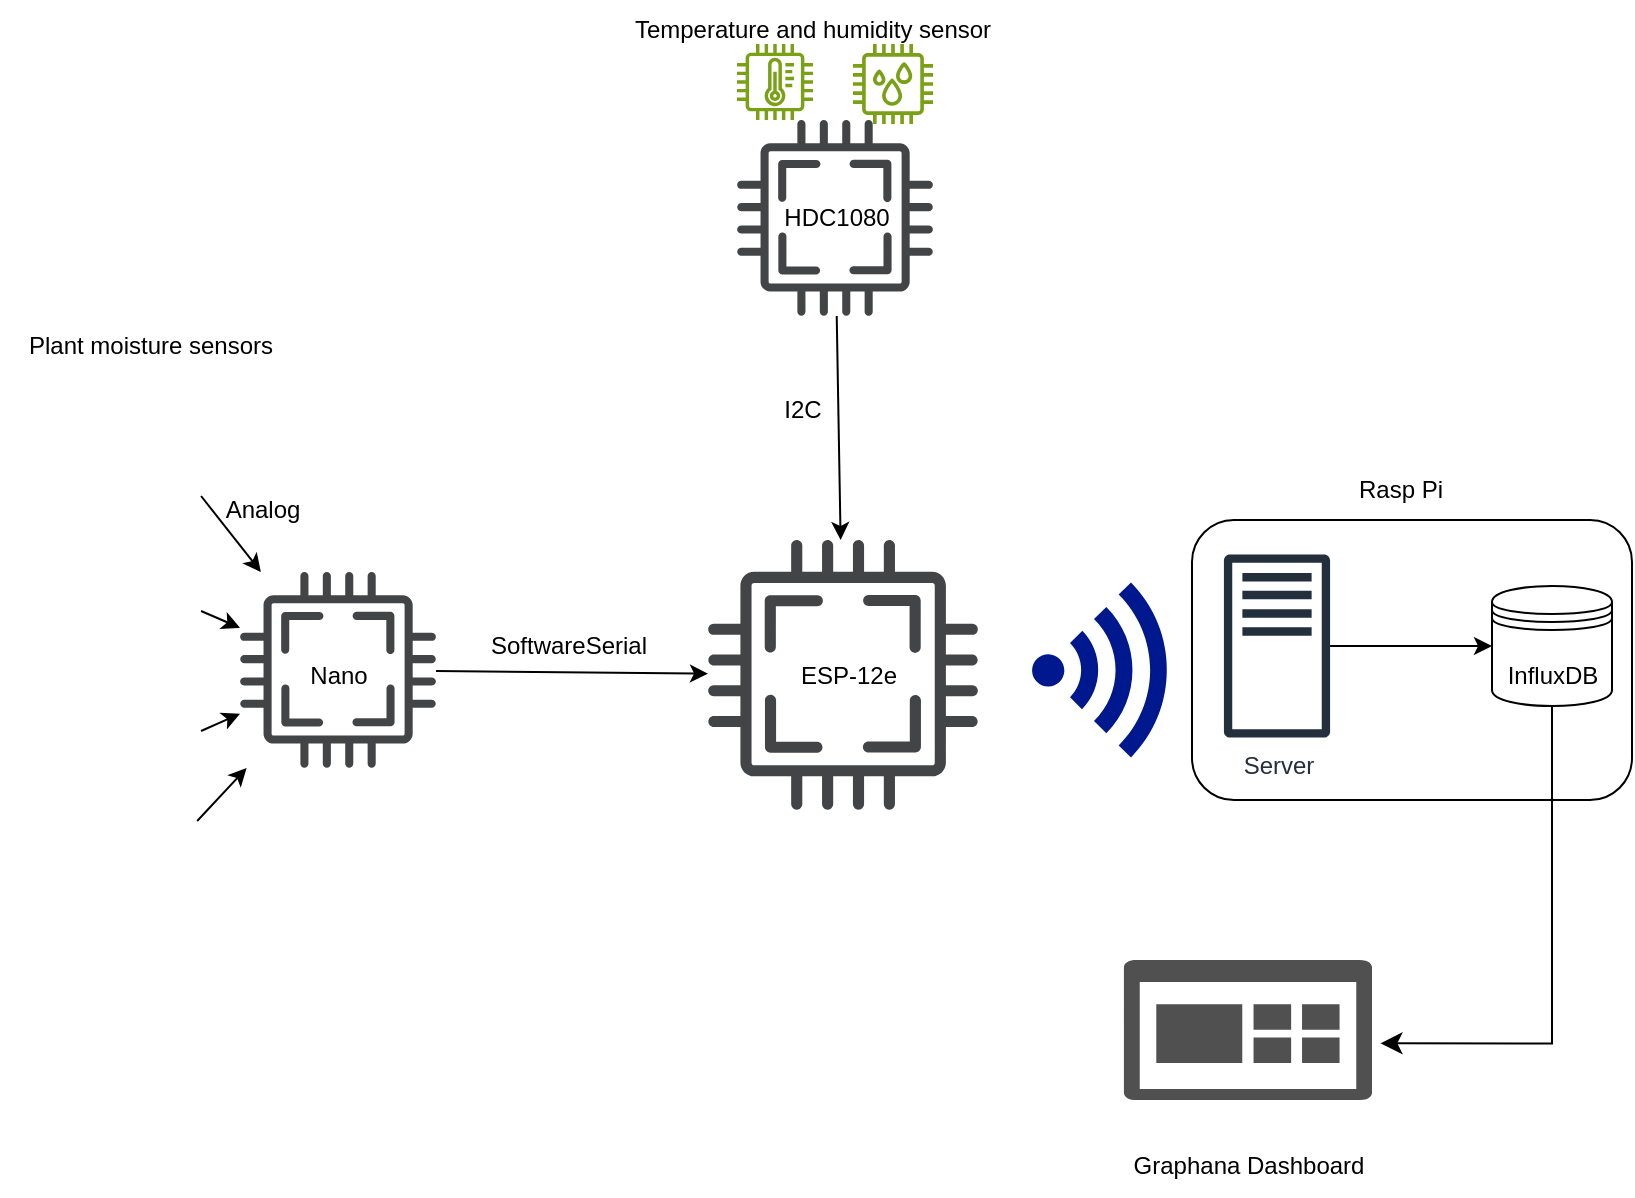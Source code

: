 <mxfile version="24.7.6">
  <diagram name="Page-1" id="vITuFHFiMZSFlZ0U1hYk">
    <mxGraphModel dx="1024" dy="587" grid="1" gridSize="10" guides="1" tooltips="1" connect="1" arrows="1" fold="1" page="1" pageScale="1" pageWidth="850" pageHeight="1100" math="0" shadow="0">
      <root>
        <mxCell id="0" />
        <mxCell id="1" parent="0" />
        <mxCell id="fbALLvv1FaMhgm0Jl5sU-3" value="" style="shape=image;html=1;verticalAlign=top;verticalLabelPosition=bottom;labelBackgroundColor=#ffffff;imageAspect=0;aspect=fixed;image=https://cdn0.iconfinder.com/data/icons/evericons-24px-vol-1/24/drop-128.png" vertex="1" parent="1">
          <mxGeometry x="76.53" y="266" width="18" height="18" as="geometry" />
        </mxCell>
        <mxCell id="fbALLvv1FaMhgm0Jl5sU-4" value="" style="shape=image;html=1;verticalAlign=top;verticalLabelPosition=bottom;labelBackgroundColor=#ffffff;imageAspect=0;aspect=fixed;image=https://cdn0.iconfinder.com/data/icons/green-world/80/Green_World-14-128.png" vertex="1" parent="1">
          <mxGeometry x="46.53" y="230" width="58" height="58" as="geometry" />
        </mxCell>
        <mxCell id="fbALLvv1FaMhgm0Jl5sU-6" value="ESP-12e" style="text;html=1;align=center;verticalAlign=middle;resizable=0;points=[];autosize=1;strokeColor=none;fillColor=none;" vertex="1" parent="1">
          <mxGeometry x="393" y="362.5" width="70" height="30" as="geometry" />
        </mxCell>
        <mxCell id="fbALLvv1FaMhgm0Jl5sU-7" value="" style="sketch=0;pointerEvents=1;shadow=0;dashed=0;html=1;strokeColor=none;fillColor=#434445;aspect=fixed;labelPosition=center;verticalLabelPosition=bottom;verticalAlign=top;align=center;outlineConnect=0;shape=mxgraph.vvd.cpu;" vertex="1" parent="1">
          <mxGeometry x="358" y="310" width="135" height="135" as="geometry" />
        </mxCell>
        <mxCell id="fbALLvv1FaMhgm0Jl5sU-8" value="Nano" style="text;html=1;align=center;verticalAlign=middle;resizable=0;points=[];autosize=1;strokeColor=none;fillColor=none;" vertex="1" parent="1">
          <mxGeometry x="148" y="362.5" width="50" height="30" as="geometry" />
        </mxCell>
        <mxCell id="fbALLvv1FaMhgm0Jl5sU-9" value="" style="sketch=0;pointerEvents=1;shadow=0;dashed=0;html=1;strokeColor=none;fillColor=#434445;aspect=fixed;labelPosition=center;verticalLabelPosition=bottom;verticalAlign=top;align=center;outlineConnect=0;shape=mxgraph.vvd.cpu;" vertex="1" parent="1">
          <mxGeometry x="124" y="326" width="98" height="98" as="geometry" />
        </mxCell>
        <mxCell id="fbALLvv1FaMhgm0Jl5sU-12" value="SoftwareSerial" style="text;html=1;align=center;verticalAlign=middle;resizable=0;points=[];autosize=1;strokeColor=none;fillColor=none;" vertex="1" parent="1">
          <mxGeometry x="238" y="348" width="100" height="30" as="geometry" />
        </mxCell>
        <mxCell id="fbALLvv1FaMhgm0Jl5sU-13" value="HDC1080" style="text;html=1;align=center;verticalAlign=middle;resizable=0;points=[];autosize=1;strokeColor=none;fillColor=none;" vertex="1" parent="1">
          <mxGeometry x="381.5" y="134" width="80" height="30" as="geometry" />
        </mxCell>
        <mxCell id="fbALLvv1FaMhgm0Jl5sU-14" value="" style="sketch=0;pointerEvents=1;shadow=0;dashed=0;html=1;strokeColor=none;fillColor=#434445;aspect=fixed;labelPosition=center;verticalLabelPosition=bottom;verticalAlign=top;align=center;outlineConnect=0;shape=mxgraph.vvd.cpu;" vertex="1" parent="1">
          <mxGeometry x="372.5" y="100" width="98" height="98" as="geometry" />
        </mxCell>
        <mxCell id="fbALLvv1FaMhgm0Jl5sU-15" value="I2C" style="text;html=1;align=center;verticalAlign=middle;resizable=0;points=[];autosize=1;strokeColor=none;fillColor=none;" vertex="1" parent="1">
          <mxGeometry x="385" y="230" width="40" height="30" as="geometry" />
        </mxCell>
        <mxCell id="fbALLvv1FaMhgm0Jl5sU-19" value="" style="edgeStyle=none;orthogonalLoop=1;jettySize=auto;html=1;rounded=0;" edge="1" parent="1" source="fbALLvv1FaMhgm0Jl5sU-9" target="fbALLvv1FaMhgm0Jl5sU-7">
          <mxGeometry width="100" relative="1" as="geometry">
            <mxPoint x="210" y="410" as="sourcePoint" />
            <mxPoint x="310" y="410" as="targetPoint" />
            <Array as="points" />
          </mxGeometry>
        </mxCell>
        <mxCell id="fbALLvv1FaMhgm0Jl5sU-20" value="" style="edgeStyle=none;orthogonalLoop=1;jettySize=auto;html=1;rounded=0;" edge="1" parent="1" source="fbALLvv1FaMhgm0Jl5sU-14" target="fbALLvv1FaMhgm0Jl5sU-7">
          <mxGeometry width="100" relative="1" as="geometry">
            <mxPoint x="340" y="250" as="sourcePoint" />
            <mxPoint x="440" y="250" as="targetPoint" />
            <Array as="points" />
          </mxGeometry>
        </mxCell>
        <mxCell id="fbALLvv1FaMhgm0Jl5sU-23" value="" style="shape=image;html=1;verticalAlign=top;verticalLabelPosition=bottom;labelBackgroundColor=#ffffff;imageAspect=0;aspect=fixed;image=https://cdn0.iconfinder.com/data/icons/evericons-24px-vol-1/24/drop-128.png" vertex="1" parent="1">
          <mxGeometry x="76.53" y="340" width="18" height="18" as="geometry" />
        </mxCell>
        <mxCell id="fbALLvv1FaMhgm0Jl5sU-24" value="" style="shape=image;html=1;verticalAlign=top;verticalLabelPosition=bottom;labelBackgroundColor=#ffffff;imageAspect=0;aspect=fixed;image=https://cdn0.iconfinder.com/data/icons/green-world/80/Green_World-14-128.png" vertex="1" parent="1">
          <mxGeometry x="46.53" y="304" width="58" height="58" as="geometry" />
        </mxCell>
        <mxCell id="fbALLvv1FaMhgm0Jl5sU-25" value="" style="shape=image;html=1;verticalAlign=top;verticalLabelPosition=bottom;labelBackgroundColor=#ffffff;imageAspect=0;aspect=fixed;image=https://cdn0.iconfinder.com/data/icons/evericons-24px-vol-1/24/drop-128.png" vertex="1" parent="1">
          <mxGeometry x="76.53" y="412.5" width="18" height="18" as="geometry" />
        </mxCell>
        <mxCell id="fbALLvv1FaMhgm0Jl5sU-26" value="" style="shape=image;html=1;verticalAlign=top;verticalLabelPosition=bottom;labelBackgroundColor=#ffffff;imageAspect=0;aspect=fixed;image=https://cdn0.iconfinder.com/data/icons/green-world/80/Green_World-14-128.png" vertex="1" parent="1">
          <mxGeometry x="46.53" y="376.5" width="58" height="58" as="geometry" />
        </mxCell>
        <mxCell id="fbALLvv1FaMhgm0Jl5sU-27" value="" style="shape=image;html=1;verticalAlign=top;verticalLabelPosition=bottom;labelBackgroundColor=#ffffff;imageAspect=0;aspect=fixed;image=https://cdn0.iconfinder.com/data/icons/evericons-24px-vol-1/24/drop-128.png" vertex="1" parent="1">
          <mxGeometry x="76.53" y="486.5" width="18" height="18" as="geometry" />
        </mxCell>
        <mxCell id="fbALLvv1FaMhgm0Jl5sU-28" value="" style="shape=image;html=1;verticalAlign=top;verticalLabelPosition=bottom;labelBackgroundColor=#ffffff;imageAspect=0;aspect=fixed;image=https://cdn0.iconfinder.com/data/icons/green-world/80/Green_World-14-128.png" vertex="1" parent="1">
          <mxGeometry x="46.53" y="450.5" width="58" height="58" as="geometry" />
        </mxCell>
        <mxCell id="fbALLvv1FaMhgm0Jl5sU-29" value="Plant moisture sensors" style="text;html=1;align=center;verticalAlign=middle;resizable=0;points=[];autosize=1;strokeColor=none;fillColor=none;" vertex="1" parent="1">
          <mxGeometry x="4" y="198" width="150" height="30" as="geometry" />
        </mxCell>
        <mxCell id="fbALLvv1FaMhgm0Jl5sU-30" value="&lt;div&gt;Server&lt;/div&gt;&lt;div&gt;&lt;br&gt;&lt;/div&gt;" style="sketch=0;outlineConnect=0;fontColor=#232F3E;gradientColor=none;fillColor=#232F3D;strokeColor=none;dashed=0;verticalLabelPosition=bottom;verticalAlign=top;align=center;html=1;fontSize=12;fontStyle=0;aspect=fixed;pointerEvents=1;shape=mxgraph.aws4.traditional_server;" vertex="1" parent="1">
          <mxGeometry x="615.96" y="317" width="53.08" height="92" as="geometry" />
        </mxCell>
        <mxCell id="fbALLvv1FaMhgm0Jl5sU-31" value="" style="sketch=0;aspect=fixed;pointerEvents=1;shadow=0;dashed=0;html=1;strokeColor=none;labelPosition=center;verticalLabelPosition=bottom;verticalAlign=top;align=center;fillColor=#00188D;shape=mxgraph.mscae.enterprise.wireless_connection" vertex="1" parent="1">
          <mxGeometry x="520" y="331.25" width="73.5" height="87.5" as="geometry" />
        </mxCell>
        <mxCell id="fbALLvv1FaMhgm0Jl5sU-32" value="" style="edgeStyle=none;orthogonalLoop=1;jettySize=auto;html=1;rounded=0;exitX=1;exitY=1;exitDx=0;exitDy=0;" edge="1" parent="1" source="fbALLvv1FaMhgm0Jl5sU-4" target="fbALLvv1FaMhgm0Jl5sU-9">
          <mxGeometry width="100" relative="1" as="geometry">
            <mxPoint x="66.53" y="274" as="sourcePoint" />
            <mxPoint x="120" y="320" as="targetPoint" />
            <Array as="points" />
          </mxGeometry>
        </mxCell>
        <mxCell id="fbALLvv1FaMhgm0Jl5sU-33" value="" style="edgeStyle=none;orthogonalLoop=1;jettySize=auto;html=1;rounded=0;" edge="1" parent="1" source="fbALLvv1FaMhgm0Jl5sU-24" target="fbALLvv1FaMhgm0Jl5sU-9">
          <mxGeometry width="100" relative="1" as="geometry">
            <mxPoint x="176.53" y="274" as="sourcePoint" />
            <mxPoint x="120.53" y="359.809" as="targetPoint" />
            <Array as="points" />
          </mxGeometry>
        </mxCell>
        <mxCell id="fbALLvv1FaMhgm0Jl5sU-34" value="" style="edgeStyle=none;orthogonalLoop=1;jettySize=auto;html=1;rounded=0;exitX=1;exitY=0.5;exitDx=0;exitDy=0;" edge="1" parent="1" source="fbALLvv1FaMhgm0Jl5sU-26" target="fbALLvv1FaMhgm0Jl5sU-9">
          <mxGeometry width="100" relative="1" as="geometry">
            <mxPoint x="76.53" y="464" as="sourcePoint" />
            <mxPoint x="120.53" y="401.438" as="targetPoint" />
            <Array as="points" />
          </mxGeometry>
        </mxCell>
        <mxCell id="fbALLvv1FaMhgm0Jl5sU-35" value="" style="edgeStyle=none;orthogonalLoop=1;jettySize=auto;html=1;rounded=0;" edge="1" parent="1" source="fbALLvv1FaMhgm0Jl5sU-28" target="fbALLvv1FaMhgm0Jl5sU-9">
          <mxGeometry width="100" relative="1" as="geometry">
            <mxPoint x="136.53" y="524" as="sourcePoint" />
            <mxPoint x="120.53" y="436.176" as="targetPoint" />
            <Array as="points" />
          </mxGeometry>
        </mxCell>
        <mxCell id="fbALLvv1FaMhgm0Jl5sU-36" value="&lt;div&gt;Temperature and humidity sensor&lt;/div&gt;" style="text;html=1;align=center;verticalAlign=middle;resizable=0;points=[];autosize=1;strokeColor=none;fillColor=none;" vertex="1" parent="1">
          <mxGeometry x="310" y="40" width="200" height="30" as="geometry" />
        </mxCell>
        <mxCell id="fbALLvv1FaMhgm0Jl5sU-37" value="Rasp Pi" style="text;html=1;align=center;verticalAlign=middle;resizable=0;points=[];autosize=1;strokeColor=none;fillColor=none;" vertex="1" parent="1">
          <mxGeometry x="669.04" y="270" width="70" height="30" as="geometry" />
        </mxCell>
        <mxCell id="fbALLvv1FaMhgm0Jl5sU-38" value="" style="shape=datastore;whiteSpace=wrap;html=1;" vertex="1" parent="1">
          <mxGeometry x="750" y="333" width="60" height="60" as="geometry" />
        </mxCell>
        <mxCell id="fbALLvv1FaMhgm0Jl5sU-39" value="InfluxDB" style="text;html=1;align=center;verticalAlign=middle;resizable=0;points=[];autosize=1;strokeColor=none;fillColor=none;" vertex="1" parent="1">
          <mxGeometry x="745" y="362.5" width="70" height="30" as="geometry" />
        </mxCell>
        <mxCell id="fbALLvv1FaMhgm0Jl5sU-40" value="" style="edgeStyle=none;orthogonalLoop=1;jettySize=auto;html=1;rounded=0;entryX=0;entryY=0.5;entryDx=0;entryDy=0;" edge="1" parent="1" source="fbALLvv1FaMhgm0Jl5sU-30" target="fbALLvv1FaMhgm0Jl5sU-38">
          <mxGeometry width="100" relative="1" as="geometry">
            <mxPoint x="660" y="430" as="sourcePoint" />
            <mxPoint x="760" y="430" as="targetPoint" />
            <Array as="points" />
          </mxGeometry>
        </mxCell>
        <mxCell id="fbALLvv1FaMhgm0Jl5sU-41" value="" style="sketch=0;pointerEvents=1;shadow=0;dashed=0;html=1;strokeColor=none;labelPosition=center;verticalLabelPosition=bottom;verticalAlign=top;align=center;fillColor=#505050;shape=mxgraph.mscae.oms.dashboard" vertex="1" parent="1">
          <mxGeometry x="565.96" y="520" width="124.04" height="70" as="geometry" />
        </mxCell>
        <mxCell id="fbALLvv1FaMhgm0Jl5sU-43" value="" style="edgeStyle=segmentEdgeStyle;endArrow=classic;html=1;curved=0;rounded=0;endSize=8;startSize=8;sourcePerimeterSpacing=0;targetPerimeterSpacing=0;exitX=0.5;exitY=1;exitDx=0;exitDy=0;entryX=1.034;entryY=0.595;entryDx=0;entryDy=0;entryPerimeter=0;" edge="1" parent="1" source="fbALLvv1FaMhgm0Jl5sU-38" target="fbALLvv1FaMhgm0Jl5sU-41">
          <mxGeometry width="100" relative="1" as="geometry">
            <mxPoint x="740" y="550" as="sourcePoint" />
            <mxPoint x="800" y="570" as="targetPoint" />
            <Array as="points">
              <mxPoint x="780" y="562" />
            </Array>
          </mxGeometry>
        </mxCell>
        <mxCell id="fbALLvv1FaMhgm0Jl5sU-45" value="Graphana Dashboard" style="text;html=1;align=center;verticalAlign=middle;resizable=0;points=[];autosize=1;strokeColor=none;fillColor=none;" vertex="1" parent="1">
          <mxGeometry x="557.98" y="608" width="140" height="30" as="geometry" />
        </mxCell>
        <mxCell id="fbALLvv1FaMhgm0Jl5sU-2" value="" style="sketch=0;outlineConnect=0;fontColor=#232F3E;gradientColor=none;fillColor=#7AA116;strokeColor=none;dashed=0;verticalLabelPosition=bottom;verticalAlign=top;align=center;html=1;fontSize=12;fontStyle=0;aspect=fixed;pointerEvents=1;shape=mxgraph.aws4.iot_thing_humidity_sensor;shadow=0;" vertex="1" parent="1">
          <mxGeometry x="430.5" y="62" width="40" height="40" as="geometry" />
        </mxCell>
        <mxCell id="fbALLvv1FaMhgm0Jl5sU-1" value="" style="sketch=0;outlineConnect=0;fontColor=#232F3E;gradientColor=none;fillColor=#7AA116;strokeColor=none;dashed=0;verticalLabelPosition=bottom;verticalAlign=top;align=center;html=1;fontSize=12;fontStyle=0;aspect=fixed;pointerEvents=1;shape=mxgraph.aws4.iot_thing_temperature_sensor;" vertex="1" parent="1">
          <mxGeometry x="372.5" y="62" width="38" height="38" as="geometry" />
        </mxCell>
        <mxCell id="fbALLvv1FaMhgm0Jl5sU-46" value="" style="rounded=1;whiteSpace=wrap;html=1;glass=1;fillColor=none;" vertex="1" parent="1">
          <mxGeometry x="600" y="300" width="220" height="140" as="geometry" />
        </mxCell>
        <mxCell id="fbALLvv1FaMhgm0Jl5sU-48" value="Analog" style="text;html=1;align=center;verticalAlign=middle;resizable=0;points=[];autosize=1;strokeColor=none;fillColor=none;" vertex="1" parent="1">
          <mxGeometry x="104.53" y="280" width="60" height="30" as="geometry" />
        </mxCell>
      </root>
    </mxGraphModel>
  </diagram>
</mxfile>
